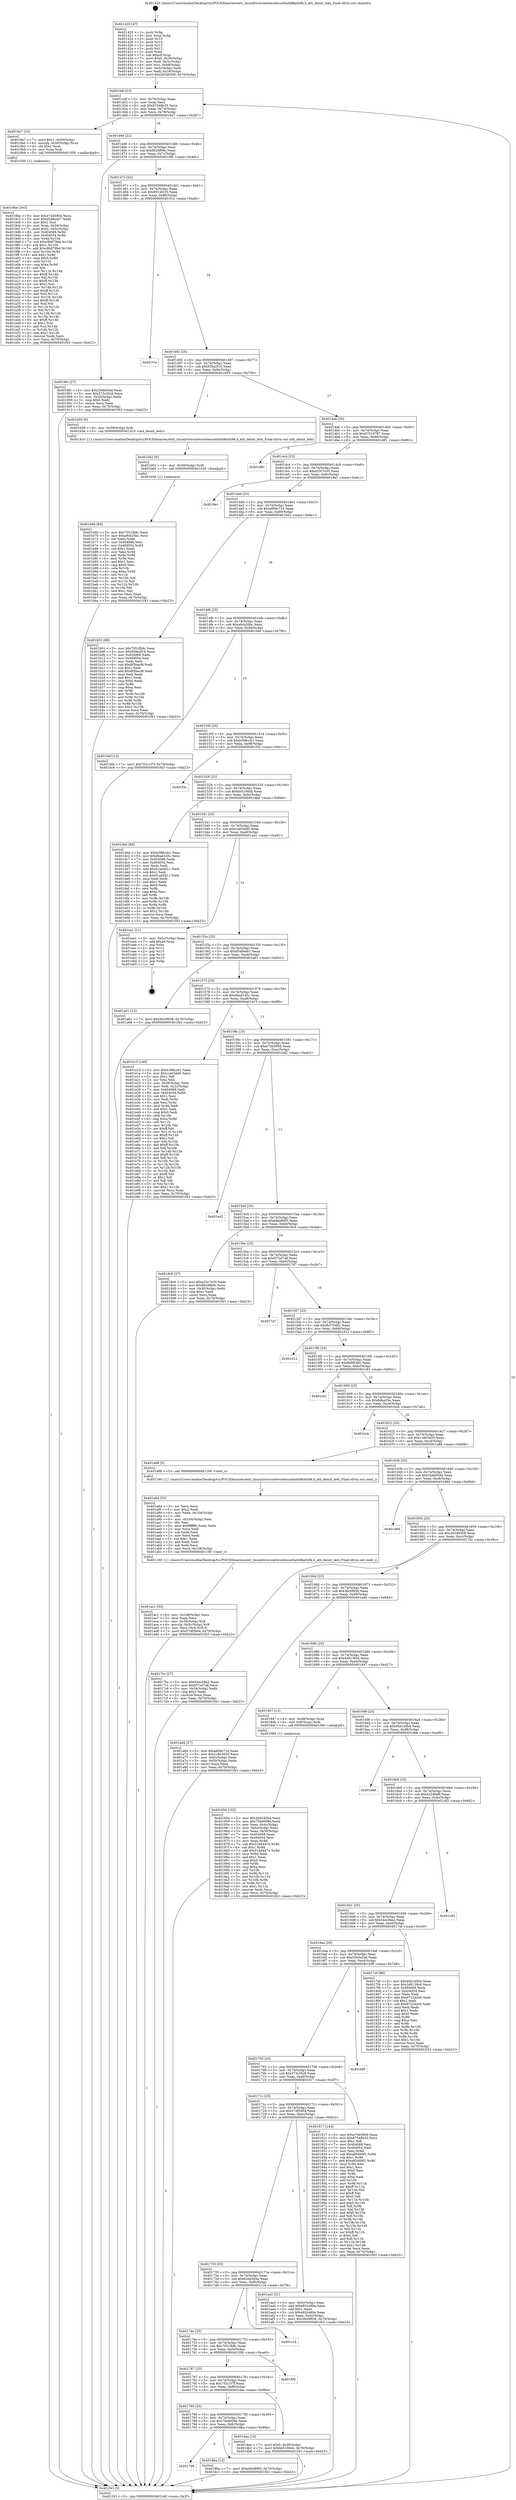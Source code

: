 digraph "0x401420" {
  label = "0x401420 (/mnt/c/Users/mathe/Desktop/tcc/POCII/binaries/extr_linuxdriversnetwirelessathath9kath9k.h_ath_deinit_leds_Final-ollvm.out::main(0))"
  labelloc = "t"
  node[shape=record]

  Entry [label="",width=0.3,height=0.3,shape=circle,fillcolor=black,style=filled]
  "0x40144f" [label="{
     0x40144f [23]\l
     | [instrs]\l
     &nbsp;&nbsp;0x40144f \<+3\>: mov -0x70(%rbp),%eax\l
     &nbsp;&nbsp;0x401452 \<+2\>: mov %eax,%ecx\l
     &nbsp;&nbsp;0x401454 \<+6\>: sub $0x87548b35,%ecx\l
     &nbsp;&nbsp;0x40145a \<+3\>: mov %eax,-0x74(%rbp)\l
     &nbsp;&nbsp;0x40145d \<+3\>: mov %ecx,-0x78(%rbp)\l
     &nbsp;&nbsp;0x401460 \<+6\>: je 00000000004019a7 \<main+0x587\>\l
  }"]
  "0x4019a7" [label="{
     0x4019a7 [23]\l
     | [instrs]\l
     &nbsp;&nbsp;0x4019a7 \<+7\>: movl $0x1,-0x50(%rbp)\l
     &nbsp;&nbsp;0x4019ae \<+4\>: movslq -0x50(%rbp),%rax\l
     &nbsp;&nbsp;0x4019b2 \<+4\>: shl $0x2,%rax\l
     &nbsp;&nbsp;0x4019b6 \<+3\>: mov %rax,%rdi\l
     &nbsp;&nbsp;0x4019b9 \<+5\>: call 0000000000401050 \<malloc@plt\>\l
     | [calls]\l
     &nbsp;&nbsp;0x401050 \{1\} (unknown)\l
  }"]
  "0x401466" [label="{
     0x401466 [22]\l
     | [instrs]\l
     &nbsp;&nbsp;0x401466 \<+5\>: jmp 000000000040146b \<main+0x4b\>\l
     &nbsp;&nbsp;0x40146b \<+3\>: mov -0x74(%rbp),%eax\l
     &nbsp;&nbsp;0x40146e \<+5\>: sub $0x8b26f69c,%eax\l
     &nbsp;&nbsp;0x401473 \<+3\>: mov %eax,-0x7c(%rbp)\l
     &nbsp;&nbsp;0x401476 \<+6\>: je 00000000004018fc \<main+0x4dc\>\l
  }"]
  Exit [label="",width=0.3,height=0.3,shape=circle,fillcolor=black,style=filled,peripheries=2]
  "0x4018fc" [label="{
     0x4018fc [27]\l
     | [instrs]\l
     &nbsp;&nbsp;0x4018fc \<+5\>: mov $0x25eb65dd,%eax\l
     &nbsp;&nbsp;0x401901 \<+5\>: mov $0x573c35c6,%ecx\l
     &nbsp;&nbsp;0x401906 \<+3\>: mov -0x30(%rbp),%edx\l
     &nbsp;&nbsp;0x401909 \<+3\>: cmp $0x0,%edx\l
     &nbsp;&nbsp;0x40190c \<+3\>: cmove %ecx,%eax\l
     &nbsp;&nbsp;0x40190f \<+3\>: mov %eax,-0x70(%rbp)\l
     &nbsp;&nbsp;0x401912 \<+5\>: jmp 0000000000401f43 \<main+0xb23\>\l
  }"]
  "0x40147c" [label="{
     0x40147c [22]\l
     | [instrs]\l
     &nbsp;&nbsp;0x40147c \<+5\>: jmp 0000000000401481 \<main+0x61\>\l
     &nbsp;&nbsp;0x401481 \<+3\>: mov -0x74(%rbp),%eax\l
     &nbsp;&nbsp;0x401484 \<+5\>: sub $0x9014f235,%eax\l
     &nbsp;&nbsp;0x401489 \<+3\>: mov %eax,-0x80(%rbp)\l
     &nbsp;&nbsp;0x40148c \<+6\>: je 0000000000401f1e \<main+0xafe\>\l
  }"]
  "0x401b6b" [label="{
     0x401b6b [84]\l
     | [instrs]\l
     &nbsp;&nbsp;0x401b6b \<+5\>: mov $0x7051fb9c,%eax\l
     &nbsp;&nbsp;0x401b70 \<+5\>: mov $0xa9cb20bc,%ecx\l
     &nbsp;&nbsp;0x401b75 \<+2\>: xor %edx,%edx\l
     &nbsp;&nbsp;0x401b77 \<+7\>: mov 0x404068,%esi\l
     &nbsp;&nbsp;0x401b7e \<+8\>: mov 0x404054,%r8d\l
     &nbsp;&nbsp;0x401b86 \<+3\>: sub $0x1,%edx\l
     &nbsp;&nbsp;0x401b89 \<+3\>: mov %esi,%r9d\l
     &nbsp;&nbsp;0x401b8c \<+3\>: add %edx,%r9d\l
     &nbsp;&nbsp;0x401b8f \<+4\>: imul %r9d,%esi\l
     &nbsp;&nbsp;0x401b93 \<+3\>: and $0x1,%esi\l
     &nbsp;&nbsp;0x401b96 \<+3\>: cmp $0x0,%esi\l
     &nbsp;&nbsp;0x401b99 \<+4\>: sete %r10b\l
     &nbsp;&nbsp;0x401b9d \<+4\>: cmp $0xa,%r8d\l
     &nbsp;&nbsp;0x401ba1 \<+4\>: setl %r11b\l
     &nbsp;&nbsp;0x401ba5 \<+3\>: mov %r10b,%bl\l
     &nbsp;&nbsp;0x401ba8 \<+3\>: and %r11b,%bl\l
     &nbsp;&nbsp;0x401bab \<+3\>: xor %r11b,%r10b\l
     &nbsp;&nbsp;0x401bae \<+3\>: or %r10b,%bl\l
     &nbsp;&nbsp;0x401bb1 \<+3\>: test $0x1,%bl\l
     &nbsp;&nbsp;0x401bb4 \<+3\>: cmovne %ecx,%eax\l
     &nbsp;&nbsp;0x401bb7 \<+3\>: mov %eax,-0x70(%rbp)\l
     &nbsp;&nbsp;0x401bba \<+5\>: jmp 0000000000401f43 \<main+0xb23\>\l
  }"]
  "0x401f1e" [label="{
     0x401f1e\l
  }", style=dashed]
  "0x401492" [label="{
     0x401492 [25]\l
     | [instrs]\l
     &nbsp;&nbsp;0x401492 \<+5\>: jmp 0000000000401497 \<main+0x77\>\l
     &nbsp;&nbsp;0x401497 \<+3\>: mov -0x74(%rbp),%eax\l
     &nbsp;&nbsp;0x40149a \<+5\>: sub $0x939a2f16,%eax\l
     &nbsp;&nbsp;0x40149f \<+6\>: mov %eax,-0x84(%rbp)\l
     &nbsp;&nbsp;0x4014a5 \<+6\>: je 0000000000401b59 \<main+0x739\>\l
  }"]
  "0x401b62" [label="{
     0x401b62 [9]\l
     | [instrs]\l
     &nbsp;&nbsp;0x401b62 \<+4\>: mov -0x58(%rbp),%rdi\l
     &nbsp;&nbsp;0x401b66 \<+5\>: call 0000000000401030 \<free@plt\>\l
     | [calls]\l
     &nbsp;&nbsp;0x401030 \{1\} (unknown)\l
  }"]
  "0x401b59" [label="{
     0x401b59 [9]\l
     | [instrs]\l
     &nbsp;&nbsp;0x401b59 \<+4\>: mov -0x58(%rbp),%rdi\l
     &nbsp;&nbsp;0x401b5d \<+5\>: call 0000000000401410 \<ath_deinit_leds\>\l
     | [calls]\l
     &nbsp;&nbsp;0x401410 \{1\} (/mnt/c/Users/mathe/Desktop/tcc/POCII/binaries/extr_linuxdriversnetwirelessathath9kath9k.h_ath_deinit_leds_Final-ollvm.out::ath_deinit_leds)\l
  }"]
  "0x4014ab" [label="{
     0x4014ab [25]\l
     | [instrs]\l
     &nbsp;&nbsp;0x4014ab \<+5\>: jmp 00000000004014b0 \<main+0x90\>\l
     &nbsp;&nbsp;0x4014b0 \<+3\>: mov -0x74(%rbp),%eax\l
     &nbsp;&nbsp;0x4014b3 \<+5\>: sub $0x97018787,%eax\l
     &nbsp;&nbsp;0x4014b8 \<+6\>: mov %eax,-0x88(%rbp)\l
     &nbsp;&nbsp;0x4014be \<+6\>: je 0000000000401d81 \<main+0x961\>\l
  }"]
  "0x401ac1" [label="{
     0x401ac1 [33]\l
     | [instrs]\l
     &nbsp;&nbsp;0x401ac1 \<+6\>: mov -0x108(%rbp),%ecx\l
     &nbsp;&nbsp;0x401ac7 \<+3\>: imul %eax,%ecx\l
     &nbsp;&nbsp;0x401aca \<+4\>: mov -0x58(%rbp),%r8\l
     &nbsp;&nbsp;0x401ace \<+4\>: movslq -0x5c(%rbp),%r9\l
     &nbsp;&nbsp;0x401ad2 \<+4\>: mov %ecx,(%r8,%r9,4)\l
     &nbsp;&nbsp;0x401ad6 \<+7\>: movl $0x57df5904,-0x70(%rbp)\l
     &nbsp;&nbsp;0x401add \<+5\>: jmp 0000000000401f43 \<main+0xb23\>\l
  }"]
  "0x401d81" [label="{
     0x401d81\l
  }", style=dashed]
  "0x4014c4" [label="{
     0x4014c4 [25]\l
     | [instrs]\l
     &nbsp;&nbsp;0x4014c4 \<+5\>: jmp 00000000004014c9 \<main+0xa9\>\l
     &nbsp;&nbsp;0x4014c9 \<+3\>: mov -0x74(%rbp),%eax\l
     &nbsp;&nbsp;0x4014cc \<+5\>: sub $0xa33c7e35,%eax\l
     &nbsp;&nbsp;0x4014d1 \<+6\>: mov %eax,-0x8c(%rbp)\l
     &nbsp;&nbsp;0x4014d7 \<+6\>: je 00000000004018e1 \<main+0x4c1\>\l
  }"]
  "0x401a8d" [label="{
     0x401a8d [52]\l
     | [instrs]\l
     &nbsp;&nbsp;0x401a8d \<+2\>: xor %ecx,%ecx\l
     &nbsp;&nbsp;0x401a8f \<+5\>: mov $0x2,%edx\l
     &nbsp;&nbsp;0x401a94 \<+6\>: mov %edx,-0x104(%rbp)\l
     &nbsp;&nbsp;0x401a9a \<+1\>: cltd\l
     &nbsp;&nbsp;0x401a9b \<+6\>: mov -0x104(%rbp),%esi\l
     &nbsp;&nbsp;0x401aa1 \<+2\>: idiv %esi\l
     &nbsp;&nbsp;0x401aa3 \<+6\>: imul $0xfffffffe,%edx,%edx\l
     &nbsp;&nbsp;0x401aa9 \<+2\>: mov %ecx,%edi\l
     &nbsp;&nbsp;0x401aab \<+2\>: sub %edx,%edi\l
     &nbsp;&nbsp;0x401aad \<+2\>: mov %ecx,%edx\l
     &nbsp;&nbsp;0x401aaf \<+3\>: sub $0x1,%edx\l
     &nbsp;&nbsp;0x401ab2 \<+2\>: add %edx,%edi\l
     &nbsp;&nbsp;0x401ab4 \<+2\>: sub %edi,%ecx\l
     &nbsp;&nbsp;0x401ab6 \<+6\>: mov %ecx,-0x108(%rbp)\l
     &nbsp;&nbsp;0x401abc \<+5\>: call 0000000000401160 \<next_i\>\l
     | [calls]\l
     &nbsp;&nbsp;0x401160 \{1\} (/mnt/c/Users/mathe/Desktop/tcc/POCII/binaries/extr_linuxdriversnetwirelessathath9kath9k.h_ath_deinit_leds_Final-ollvm.out::next_i)\l
  }"]
  "0x4018e1" [label="{
     0x4018e1\l
  }", style=dashed]
  "0x4014dd" [label="{
     0x4014dd [25]\l
     | [instrs]\l
     &nbsp;&nbsp;0x4014dd \<+5\>: jmp 00000000004014e2 \<main+0xc2\>\l
     &nbsp;&nbsp;0x4014e2 \<+3\>: mov -0x74(%rbp),%eax\l
     &nbsp;&nbsp;0x4014e5 \<+5\>: sub $0xa809c724,%eax\l
     &nbsp;&nbsp;0x4014ea \<+6\>: mov %eax,-0x90(%rbp)\l
     &nbsp;&nbsp;0x4014f0 \<+6\>: je 0000000000401b01 \<main+0x6e1\>\l
  }"]
  "0x4019be" [label="{
     0x4019be [163]\l
     | [instrs]\l
     &nbsp;&nbsp;0x4019be \<+5\>: mov $0xe7d4590d,%ecx\l
     &nbsp;&nbsp;0x4019c3 \<+5\>: mov $0xd548eeb7,%edx\l
     &nbsp;&nbsp;0x4019c8 \<+3\>: mov $0x1,%sil\l
     &nbsp;&nbsp;0x4019cb \<+4\>: mov %rax,-0x58(%rbp)\l
     &nbsp;&nbsp;0x4019cf \<+7\>: movl $0x0,-0x5c(%rbp)\l
     &nbsp;&nbsp;0x4019d6 \<+8\>: mov 0x404068,%r8d\l
     &nbsp;&nbsp;0x4019de \<+8\>: mov 0x404054,%r9d\l
     &nbsp;&nbsp;0x4019e6 \<+3\>: mov %r8d,%r10d\l
     &nbsp;&nbsp;0x4019e9 \<+7\>: sub $0xc9b879bd,%r10d\l
     &nbsp;&nbsp;0x4019f0 \<+4\>: sub $0x1,%r10d\l
     &nbsp;&nbsp;0x4019f4 \<+7\>: add $0xc9b879bd,%r10d\l
     &nbsp;&nbsp;0x4019fb \<+4\>: imul %r10d,%r8d\l
     &nbsp;&nbsp;0x4019ff \<+4\>: and $0x1,%r8d\l
     &nbsp;&nbsp;0x401a03 \<+4\>: cmp $0x0,%r8d\l
     &nbsp;&nbsp;0x401a07 \<+4\>: sete %r11b\l
     &nbsp;&nbsp;0x401a0b \<+4\>: cmp $0xa,%r9d\l
     &nbsp;&nbsp;0x401a0f \<+3\>: setl %bl\l
     &nbsp;&nbsp;0x401a12 \<+3\>: mov %r11b,%r14b\l
     &nbsp;&nbsp;0x401a15 \<+4\>: xor $0xff,%r14b\l
     &nbsp;&nbsp;0x401a19 \<+3\>: mov %bl,%r15b\l
     &nbsp;&nbsp;0x401a1c \<+4\>: xor $0xff,%r15b\l
     &nbsp;&nbsp;0x401a20 \<+4\>: xor $0x1,%sil\l
     &nbsp;&nbsp;0x401a24 \<+3\>: mov %r14b,%r12b\l
     &nbsp;&nbsp;0x401a27 \<+4\>: and $0xff,%r12b\l
     &nbsp;&nbsp;0x401a2b \<+3\>: and %sil,%r11b\l
     &nbsp;&nbsp;0x401a2e \<+3\>: mov %r15b,%r13b\l
     &nbsp;&nbsp;0x401a31 \<+4\>: and $0xff,%r13b\l
     &nbsp;&nbsp;0x401a35 \<+3\>: and %sil,%bl\l
     &nbsp;&nbsp;0x401a38 \<+3\>: or %r11b,%r12b\l
     &nbsp;&nbsp;0x401a3b \<+3\>: or %bl,%r13b\l
     &nbsp;&nbsp;0x401a3e \<+3\>: xor %r13b,%r12b\l
     &nbsp;&nbsp;0x401a41 \<+3\>: or %r15b,%r14b\l
     &nbsp;&nbsp;0x401a44 \<+4\>: xor $0xff,%r14b\l
     &nbsp;&nbsp;0x401a48 \<+4\>: or $0x1,%sil\l
     &nbsp;&nbsp;0x401a4c \<+3\>: and %sil,%r14b\l
     &nbsp;&nbsp;0x401a4f \<+3\>: or %r14b,%r12b\l
     &nbsp;&nbsp;0x401a52 \<+4\>: test $0x1,%r12b\l
     &nbsp;&nbsp;0x401a56 \<+3\>: cmovne %edx,%ecx\l
     &nbsp;&nbsp;0x401a59 \<+3\>: mov %ecx,-0x70(%rbp)\l
     &nbsp;&nbsp;0x401a5c \<+5\>: jmp 0000000000401f43 \<main+0xb23\>\l
  }"]
  "0x401b01" [label="{
     0x401b01 [88]\l
     | [instrs]\l
     &nbsp;&nbsp;0x401b01 \<+5\>: mov $0x7051fb9c,%eax\l
     &nbsp;&nbsp;0x401b06 \<+5\>: mov $0x939a2f16,%ecx\l
     &nbsp;&nbsp;0x401b0b \<+7\>: mov 0x404068,%edx\l
     &nbsp;&nbsp;0x401b12 \<+7\>: mov 0x404054,%esi\l
     &nbsp;&nbsp;0x401b19 \<+2\>: mov %edx,%edi\l
     &nbsp;&nbsp;0x401b1b \<+6\>: sub $0x8f3bacf6,%edi\l
     &nbsp;&nbsp;0x401b21 \<+3\>: sub $0x1,%edi\l
     &nbsp;&nbsp;0x401b24 \<+6\>: add $0x8f3bacf6,%edi\l
     &nbsp;&nbsp;0x401b2a \<+3\>: imul %edi,%edx\l
     &nbsp;&nbsp;0x401b2d \<+3\>: and $0x1,%edx\l
     &nbsp;&nbsp;0x401b30 \<+3\>: cmp $0x0,%edx\l
     &nbsp;&nbsp;0x401b33 \<+4\>: sete %r8b\l
     &nbsp;&nbsp;0x401b37 \<+3\>: cmp $0xa,%esi\l
     &nbsp;&nbsp;0x401b3a \<+4\>: setl %r9b\l
     &nbsp;&nbsp;0x401b3e \<+3\>: mov %r8b,%r10b\l
     &nbsp;&nbsp;0x401b41 \<+3\>: and %r9b,%r10b\l
     &nbsp;&nbsp;0x401b44 \<+3\>: xor %r9b,%r8b\l
     &nbsp;&nbsp;0x401b47 \<+3\>: or %r8b,%r10b\l
     &nbsp;&nbsp;0x401b4a \<+4\>: test $0x1,%r10b\l
     &nbsp;&nbsp;0x401b4e \<+3\>: cmovne %ecx,%eax\l
     &nbsp;&nbsp;0x401b51 \<+3\>: mov %eax,-0x70(%rbp)\l
     &nbsp;&nbsp;0x401b54 \<+5\>: jmp 0000000000401f43 \<main+0xb23\>\l
  }"]
  "0x4014f6" [label="{
     0x4014f6 [25]\l
     | [instrs]\l
     &nbsp;&nbsp;0x4014f6 \<+5\>: jmp 00000000004014fb \<main+0xdb\>\l
     &nbsp;&nbsp;0x4014fb \<+3\>: mov -0x74(%rbp),%eax\l
     &nbsp;&nbsp;0x4014fe \<+5\>: sub $0xa9cb20bc,%eax\l
     &nbsp;&nbsp;0x401503 \<+6\>: mov %eax,-0x94(%rbp)\l
     &nbsp;&nbsp;0x401509 \<+6\>: je 0000000000401bbf \<main+0x79f\>\l
  }"]
  "0x401799" [label="{
     0x401799\l
  }", style=dashed]
  "0x401bbf" [label="{
     0x401bbf [12]\l
     | [instrs]\l
     &nbsp;&nbsp;0x401bbf \<+7\>: movl $0x752c1f7f,-0x70(%rbp)\l
     &nbsp;&nbsp;0x401bc6 \<+5\>: jmp 0000000000401f43 \<main+0xb23\>\l
  }"]
  "0x40150f" [label="{
     0x40150f [25]\l
     | [instrs]\l
     &nbsp;&nbsp;0x40150f \<+5\>: jmp 0000000000401514 \<main+0xf4\>\l
     &nbsp;&nbsp;0x401514 \<+3\>: mov -0x74(%rbp),%eax\l
     &nbsp;&nbsp;0x401517 \<+5\>: sub $0xb398ccb1,%eax\l
     &nbsp;&nbsp;0x40151c \<+6\>: mov %eax,-0x98(%rbp)\l
     &nbsp;&nbsp;0x401522 \<+6\>: je 0000000000401f3c \<main+0xb1c\>\l
  }"]
  "0x4018ba" [label="{
     0x4018ba [12]\l
     | [instrs]\l
     &nbsp;&nbsp;0x4018ba \<+7\>: movl $0xe9dd89f3,-0x70(%rbp)\l
     &nbsp;&nbsp;0x4018c1 \<+5\>: jmp 0000000000401f43 \<main+0xb23\>\l
  }"]
  "0x401f3c" [label="{
     0x401f3c\l
  }", style=dashed]
  "0x401528" [label="{
     0x401528 [25]\l
     | [instrs]\l
     &nbsp;&nbsp;0x401528 \<+5\>: jmp 000000000040152d \<main+0x10d\>\l
     &nbsp;&nbsp;0x40152d \<+3\>: mov -0x74(%rbp),%eax\l
     &nbsp;&nbsp;0x401530 \<+5\>: sub $0xbb5190cb,%eax\l
     &nbsp;&nbsp;0x401535 \<+6\>: mov %eax,-0x9c(%rbp)\l
     &nbsp;&nbsp;0x40153b \<+6\>: je 0000000000401dbd \<main+0x99d\>\l
  }"]
  "0x401780" [label="{
     0x401780 [25]\l
     | [instrs]\l
     &nbsp;&nbsp;0x401780 \<+5\>: jmp 0000000000401785 \<main+0x365\>\l
     &nbsp;&nbsp;0x401785 \<+3\>: mov -0x74(%rbp),%eax\l
     &nbsp;&nbsp;0x401788 \<+5\>: sub $0x75b6008e,%eax\l
     &nbsp;&nbsp;0x40178d \<+6\>: mov %eax,-0xfc(%rbp)\l
     &nbsp;&nbsp;0x401793 \<+6\>: je 00000000004018ba \<main+0x49a\>\l
  }"]
  "0x401dbd" [label="{
     0x401dbd [88]\l
     | [instrs]\l
     &nbsp;&nbsp;0x401dbd \<+5\>: mov $0xb398ccb1,%eax\l
     &nbsp;&nbsp;0x401dc2 \<+5\>: mov $0xdbad145c,%ecx\l
     &nbsp;&nbsp;0x401dc7 \<+7\>: mov 0x404068,%edx\l
     &nbsp;&nbsp;0x401dce \<+7\>: mov 0x404054,%esi\l
     &nbsp;&nbsp;0x401dd5 \<+2\>: mov %edx,%edi\l
     &nbsp;&nbsp;0x401dd7 \<+6\>: add $0x91a45d11,%edi\l
     &nbsp;&nbsp;0x401ddd \<+3\>: sub $0x1,%edi\l
     &nbsp;&nbsp;0x401de0 \<+6\>: sub $0x91a45d11,%edi\l
     &nbsp;&nbsp;0x401de6 \<+3\>: imul %edi,%edx\l
     &nbsp;&nbsp;0x401de9 \<+3\>: and $0x1,%edx\l
     &nbsp;&nbsp;0x401dec \<+3\>: cmp $0x0,%edx\l
     &nbsp;&nbsp;0x401def \<+4\>: sete %r8b\l
     &nbsp;&nbsp;0x401df3 \<+3\>: cmp $0xa,%esi\l
     &nbsp;&nbsp;0x401df6 \<+4\>: setl %r9b\l
     &nbsp;&nbsp;0x401dfa \<+3\>: mov %r8b,%r10b\l
     &nbsp;&nbsp;0x401dfd \<+3\>: and %r9b,%r10b\l
     &nbsp;&nbsp;0x401e00 \<+3\>: xor %r9b,%r8b\l
     &nbsp;&nbsp;0x401e03 \<+3\>: or %r8b,%r10b\l
     &nbsp;&nbsp;0x401e06 \<+4\>: test $0x1,%r10b\l
     &nbsp;&nbsp;0x401e0a \<+3\>: cmovne %ecx,%eax\l
     &nbsp;&nbsp;0x401e0d \<+3\>: mov %eax,-0x70(%rbp)\l
     &nbsp;&nbsp;0x401e10 \<+5\>: jmp 0000000000401f43 \<main+0xb23\>\l
  }"]
  "0x401541" [label="{
     0x401541 [25]\l
     | [instrs]\l
     &nbsp;&nbsp;0x401541 \<+5\>: jmp 0000000000401546 \<main+0x126\>\l
     &nbsp;&nbsp;0x401546 \<+3\>: mov -0x74(%rbp),%eax\l
     &nbsp;&nbsp;0x401549 \<+5\>: sub $0xcca03dd0,%eax\l
     &nbsp;&nbsp;0x40154e \<+6\>: mov %eax,-0xa0(%rbp)\l
     &nbsp;&nbsp;0x401554 \<+6\>: je 0000000000401ea1 \<main+0xa81\>\l
  }"]
  "0x401daa" [label="{
     0x401daa [19]\l
     | [instrs]\l
     &nbsp;&nbsp;0x401daa \<+7\>: movl $0x0,-0x38(%rbp)\l
     &nbsp;&nbsp;0x401db1 \<+7\>: movl $0xbb5190cb,-0x70(%rbp)\l
     &nbsp;&nbsp;0x401db8 \<+5\>: jmp 0000000000401f43 \<main+0xb23\>\l
  }"]
  "0x401ea1" [label="{
     0x401ea1 [21]\l
     | [instrs]\l
     &nbsp;&nbsp;0x401ea1 \<+3\>: mov -0x2c(%rbp),%eax\l
     &nbsp;&nbsp;0x401ea4 \<+7\>: add $0xe8,%rsp\l
     &nbsp;&nbsp;0x401eab \<+1\>: pop %rbx\l
     &nbsp;&nbsp;0x401eac \<+2\>: pop %r12\l
     &nbsp;&nbsp;0x401eae \<+2\>: pop %r13\l
     &nbsp;&nbsp;0x401eb0 \<+2\>: pop %r14\l
     &nbsp;&nbsp;0x401eb2 \<+2\>: pop %r15\l
     &nbsp;&nbsp;0x401eb4 \<+1\>: pop %rbp\l
     &nbsp;&nbsp;0x401eb5 \<+1\>: ret\l
  }"]
  "0x40155a" [label="{
     0x40155a [25]\l
     | [instrs]\l
     &nbsp;&nbsp;0x40155a \<+5\>: jmp 000000000040155f \<main+0x13f\>\l
     &nbsp;&nbsp;0x40155f \<+3\>: mov -0x74(%rbp),%eax\l
     &nbsp;&nbsp;0x401562 \<+5\>: sub $0xd548eeb7,%eax\l
     &nbsp;&nbsp;0x401567 \<+6\>: mov %eax,-0xa4(%rbp)\l
     &nbsp;&nbsp;0x40156d \<+6\>: je 0000000000401a61 \<main+0x641\>\l
  }"]
  "0x401767" [label="{
     0x401767 [25]\l
     | [instrs]\l
     &nbsp;&nbsp;0x401767 \<+5\>: jmp 000000000040176c \<main+0x34c\>\l
     &nbsp;&nbsp;0x40176c \<+3\>: mov -0x74(%rbp),%eax\l
     &nbsp;&nbsp;0x40176f \<+5\>: sub $0x752c1f7f,%eax\l
     &nbsp;&nbsp;0x401774 \<+6\>: mov %eax,-0xf8(%rbp)\l
     &nbsp;&nbsp;0x40177a \<+6\>: je 0000000000401daa \<main+0x98a\>\l
  }"]
  "0x401a61" [label="{
     0x401a61 [12]\l
     | [instrs]\l
     &nbsp;&nbsp;0x401a61 \<+7\>: movl $0x36c0f938,-0x70(%rbp)\l
     &nbsp;&nbsp;0x401a68 \<+5\>: jmp 0000000000401f43 \<main+0xb23\>\l
  }"]
  "0x401573" [label="{
     0x401573 [25]\l
     | [instrs]\l
     &nbsp;&nbsp;0x401573 \<+5\>: jmp 0000000000401578 \<main+0x158\>\l
     &nbsp;&nbsp;0x401578 \<+3\>: mov -0x74(%rbp),%eax\l
     &nbsp;&nbsp;0x40157b \<+5\>: sub $0xdbad145c,%eax\l
     &nbsp;&nbsp;0x401580 \<+6\>: mov %eax,-0xa8(%rbp)\l
     &nbsp;&nbsp;0x401586 \<+6\>: je 0000000000401e15 \<main+0x9f5\>\l
  }"]
  "0x401f00" [label="{
     0x401f00\l
  }", style=dashed]
  "0x401e15" [label="{
     0x401e15 [140]\l
     | [instrs]\l
     &nbsp;&nbsp;0x401e15 \<+5\>: mov $0xb398ccb1,%eax\l
     &nbsp;&nbsp;0x401e1a \<+5\>: mov $0xcca03dd0,%ecx\l
     &nbsp;&nbsp;0x401e1f \<+2\>: mov $0x1,%dl\l
     &nbsp;&nbsp;0x401e21 \<+2\>: xor %esi,%esi\l
     &nbsp;&nbsp;0x401e23 \<+3\>: mov -0x38(%rbp),%edi\l
     &nbsp;&nbsp;0x401e26 \<+3\>: mov %edi,-0x2c(%rbp)\l
     &nbsp;&nbsp;0x401e29 \<+7\>: mov 0x404068,%edi\l
     &nbsp;&nbsp;0x401e30 \<+8\>: mov 0x404054,%r8d\l
     &nbsp;&nbsp;0x401e38 \<+3\>: sub $0x1,%esi\l
     &nbsp;&nbsp;0x401e3b \<+3\>: mov %edi,%r9d\l
     &nbsp;&nbsp;0x401e3e \<+3\>: add %esi,%r9d\l
     &nbsp;&nbsp;0x401e41 \<+4\>: imul %r9d,%edi\l
     &nbsp;&nbsp;0x401e45 \<+3\>: and $0x1,%edi\l
     &nbsp;&nbsp;0x401e48 \<+3\>: cmp $0x0,%edi\l
     &nbsp;&nbsp;0x401e4b \<+4\>: sete %r10b\l
     &nbsp;&nbsp;0x401e4f \<+4\>: cmp $0xa,%r8d\l
     &nbsp;&nbsp;0x401e53 \<+4\>: setl %r11b\l
     &nbsp;&nbsp;0x401e57 \<+3\>: mov %r10b,%bl\l
     &nbsp;&nbsp;0x401e5a \<+3\>: xor $0xff,%bl\l
     &nbsp;&nbsp;0x401e5d \<+3\>: mov %r11b,%r14b\l
     &nbsp;&nbsp;0x401e60 \<+4\>: xor $0xff,%r14b\l
     &nbsp;&nbsp;0x401e64 \<+3\>: xor $0x1,%dl\l
     &nbsp;&nbsp;0x401e67 \<+3\>: mov %bl,%r15b\l
     &nbsp;&nbsp;0x401e6a \<+4\>: and $0xff,%r15b\l
     &nbsp;&nbsp;0x401e6e \<+3\>: and %dl,%r10b\l
     &nbsp;&nbsp;0x401e71 \<+3\>: mov %r14b,%r12b\l
     &nbsp;&nbsp;0x401e74 \<+4\>: and $0xff,%r12b\l
     &nbsp;&nbsp;0x401e78 \<+3\>: and %dl,%r11b\l
     &nbsp;&nbsp;0x401e7b \<+3\>: or %r10b,%r15b\l
     &nbsp;&nbsp;0x401e7e \<+3\>: or %r11b,%r12b\l
     &nbsp;&nbsp;0x401e81 \<+3\>: xor %r12b,%r15b\l
     &nbsp;&nbsp;0x401e84 \<+3\>: or %r14b,%bl\l
     &nbsp;&nbsp;0x401e87 \<+3\>: xor $0xff,%bl\l
     &nbsp;&nbsp;0x401e8a \<+3\>: or $0x1,%dl\l
     &nbsp;&nbsp;0x401e8d \<+2\>: and %dl,%bl\l
     &nbsp;&nbsp;0x401e8f \<+3\>: or %bl,%r15b\l
     &nbsp;&nbsp;0x401e92 \<+4\>: test $0x1,%r15b\l
     &nbsp;&nbsp;0x401e96 \<+3\>: cmovne %ecx,%eax\l
     &nbsp;&nbsp;0x401e99 \<+3\>: mov %eax,-0x70(%rbp)\l
     &nbsp;&nbsp;0x401e9c \<+5\>: jmp 0000000000401f43 \<main+0xb23\>\l
  }"]
  "0x40158c" [label="{
     0x40158c [25]\l
     | [instrs]\l
     &nbsp;&nbsp;0x40158c \<+5\>: jmp 0000000000401591 \<main+0x171\>\l
     &nbsp;&nbsp;0x401591 \<+3\>: mov -0x74(%rbp),%eax\l
     &nbsp;&nbsp;0x401594 \<+5\>: sub $0xe7d4590d,%eax\l
     &nbsp;&nbsp;0x401599 \<+6\>: mov %eax,-0xac(%rbp)\l
     &nbsp;&nbsp;0x40159f \<+6\>: je 0000000000401ed2 \<main+0xab2\>\l
  }"]
  "0x40174e" [label="{
     0x40174e [25]\l
     | [instrs]\l
     &nbsp;&nbsp;0x40174e \<+5\>: jmp 0000000000401753 \<main+0x333\>\l
     &nbsp;&nbsp;0x401753 \<+3\>: mov -0x74(%rbp),%eax\l
     &nbsp;&nbsp;0x401756 \<+5\>: sub $0x7051fb9c,%eax\l
     &nbsp;&nbsp;0x40175b \<+6\>: mov %eax,-0xf4(%rbp)\l
     &nbsp;&nbsp;0x401761 \<+6\>: je 0000000000401f00 \<main+0xae0\>\l
  }"]
  "0x401ed2" [label="{
     0x401ed2\l
  }", style=dashed]
  "0x4015a5" [label="{
     0x4015a5 [25]\l
     | [instrs]\l
     &nbsp;&nbsp;0x4015a5 \<+5\>: jmp 00000000004015aa \<main+0x18a\>\l
     &nbsp;&nbsp;0x4015aa \<+3\>: mov -0x74(%rbp),%eax\l
     &nbsp;&nbsp;0x4015ad \<+5\>: sub $0xe9dd89f3,%eax\l
     &nbsp;&nbsp;0x4015b2 \<+6\>: mov %eax,-0xb0(%rbp)\l
     &nbsp;&nbsp;0x4015b8 \<+6\>: je 00000000004018c6 \<main+0x4a6\>\l
  }"]
  "0x401c14" [label="{
     0x401c14\l
  }", style=dashed]
  "0x4018c6" [label="{
     0x4018c6 [27]\l
     | [instrs]\l
     &nbsp;&nbsp;0x4018c6 \<+5\>: mov $0xa33c7e35,%eax\l
     &nbsp;&nbsp;0x4018cb \<+5\>: mov $0x8b26f69c,%ecx\l
     &nbsp;&nbsp;0x4018d0 \<+3\>: mov -0x30(%rbp),%edx\l
     &nbsp;&nbsp;0x4018d3 \<+3\>: cmp $0x1,%edx\l
     &nbsp;&nbsp;0x4018d6 \<+3\>: cmovl %ecx,%eax\l
     &nbsp;&nbsp;0x4018d9 \<+3\>: mov %eax,-0x70(%rbp)\l
     &nbsp;&nbsp;0x4018dc \<+5\>: jmp 0000000000401f43 \<main+0xb23\>\l
  }"]
  "0x4015be" [label="{
     0x4015be [25]\l
     | [instrs]\l
     &nbsp;&nbsp;0x4015be \<+5\>: jmp 00000000004015c3 \<main+0x1a3\>\l
     &nbsp;&nbsp;0x4015c3 \<+3\>: mov -0x74(%rbp),%eax\l
     &nbsp;&nbsp;0x4015c6 \<+5\>: sub $0xf37cd7a8,%eax\l
     &nbsp;&nbsp;0x4015cb \<+6\>: mov %eax,-0xb4(%rbp)\l
     &nbsp;&nbsp;0x4015d1 \<+6\>: je 00000000004017d7 \<main+0x3b7\>\l
  }"]
  "0x401735" [label="{
     0x401735 [25]\l
     | [instrs]\l
     &nbsp;&nbsp;0x401735 \<+5\>: jmp 000000000040173a \<main+0x31a\>\l
     &nbsp;&nbsp;0x40173a \<+3\>: mov -0x74(%rbp),%eax\l
     &nbsp;&nbsp;0x40173d \<+5\>: sub $0x62da5d4a,%eax\l
     &nbsp;&nbsp;0x401742 \<+6\>: mov %eax,-0xf0(%rbp)\l
     &nbsp;&nbsp;0x401748 \<+6\>: je 0000000000401c14 \<main+0x7f4\>\l
  }"]
  "0x4017d7" [label="{
     0x4017d7\l
  }", style=dashed]
  "0x4015d7" [label="{
     0x4015d7 [25]\l
     | [instrs]\l
     &nbsp;&nbsp;0x4015d7 \<+5\>: jmp 00000000004015dc \<main+0x1bc\>\l
     &nbsp;&nbsp;0x4015dc \<+3\>: mov -0x74(%rbp),%eax\l
     &nbsp;&nbsp;0x4015df \<+5\>: sub $0xfb370481,%eax\l
     &nbsp;&nbsp;0x4015e4 \<+6\>: mov %eax,-0xb8(%rbp)\l
     &nbsp;&nbsp;0x4015ea \<+6\>: je 0000000000401d12 \<main+0x8f2\>\l
  }"]
  "0x401ae2" [label="{
     0x401ae2 [31]\l
     | [instrs]\l
     &nbsp;&nbsp;0x401ae2 \<+3\>: mov -0x5c(%rbp),%eax\l
     &nbsp;&nbsp;0x401ae5 \<+5\>: add $0xe932e80a,%eax\l
     &nbsp;&nbsp;0x401aea \<+3\>: add $0x1,%eax\l
     &nbsp;&nbsp;0x401aed \<+5\>: sub $0xe932e80a,%eax\l
     &nbsp;&nbsp;0x401af2 \<+3\>: mov %eax,-0x5c(%rbp)\l
     &nbsp;&nbsp;0x401af5 \<+7\>: movl $0x36c0f938,-0x70(%rbp)\l
     &nbsp;&nbsp;0x401afc \<+5\>: jmp 0000000000401f43 \<main+0xb23\>\l
  }"]
  "0x401d12" [label="{
     0x401d12\l
  }", style=dashed]
  "0x4015f0" [label="{
     0x4015f0 [25]\l
     | [instrs]\l
     &nbsp;&nbsp;0x4015f0 \<+5\>: jmp 00000000004015f5 \<main+0x1d5\>\l
     &nbsp;&nbsp;0x4015f5 \<+3\>: mov -0x74(%rbp),%eax\l
     &nbsp;&nbsp;0x4015f8 \<+5\>: sub $0xfb9fb382,%eax\l
     &nbsp;&nbsp;0x4015fd \<+6\>: mov %eax,-0xbc(%rbp)\l
     &nbsp;&nbsp;0x401603 \<+6\>: je 0000000000401c61 \<main+0x841\>\l
  }"]
  "0x40171c" [label="{
     0x40171c [25]\l
     | [instrs]\l
     &nbsp;&nbsp;0x40171c \<+5\>: jmp 0000000000401721 \<main+0x301\>\l
     &nbsp;&nbsp;0x401721 \<+3\>: mov -0x74(%rbp),%eax\l
     &nbsp;&nbsp;0x401724 \<+5\>: sub $0x57df5904,%eax\l
     &nbsp;&nbsp;0x401729 \<+6\>: mov %eax,-0xec(%rbp)\l
     &nbsp;&nbsp;0x40172f \<+6\>: je 0000000000401ae2 \<main+0x6c2\>\l
  }"]
  "0x401c61" [label="{
     0x401c61\l
  }", style=dashed]
  "0x401609" [label="{
     0x401609 [25]\l
     | [instrs]\l
     &nbsp;&nbsp;0x401609 \<+5\>: jmp 000000000040160e \<main+0x1ee\>\l
     &nbsp;&nbsp;0x40160e \<+3\>: mov -0x74(%rbp),%eax\l
     &nbsp;&nbsp;0x401611 \<+5\>: sub $0x8dba55e,%eax\l
     &nbsp;&nbsp;0x401616 \<+6\>: mov %eax,-0xc0(%rbp)\l
     &nbsp;&nbsp;0x40161c \<+6\>: je 0000000000401bcb \<main+0x7ab\>\l
  }"]
  "0x401917" [label="{
     0x401917 [144]\l
     | [instrs]\l
     &nbsp;&nbsp;0x401917 \<+5\>: mov $0xe7d4590d,%eax\l
     &nbsp;&nbsp;0x40191c \<+5\>: mov $0x87548b35,%ecx\l
     &nbsp;&nbsp;0x401921 \<+2\>: mov $0x1,%dl\l
     &nbsp;&nbsp;0x401923 \<+7\>: mov 0x404068,%esi\l
     &nbsp;&nbsp;0x40192a \<+7\>: mov 0x404054,%edi\l
     &nbsp;&nbsp;0x401931 \<+3\>: mov %esi,%r8d\l
     &nbsp;&nbsp;0x401934 \<+7\>: sub $0xa85469f1,%r8d\l
     &nbsp;&nbsp;0x40193b \<+4\>: sub $0x1,%r8d\l
     &nbsp;&nbsp;0x40193f \<+7\>: add $0xa85469f1,%r8d\l
     &nbsp;&nbsp;0x401946 \<+4\>: imul %r8d,%esi\l
     &nbsp;&nbsp;0x40194a \<+3\>: and $0x1,%esi\l
     &nbsp;&nbsp;0x40194d \<+3\>: cmp $0x0,%esi\l
     &nbsp;&nbsp;0x401950 \<+4\>: sete %r9b\l
     &nbsp;&nbsp;0x401954 \<+3\>: cmp $0xa,%edi\l
     &nbsp;&nbsp;0x401957 \<+4\>: setl %r10b\l
     &nbsp;&nbsp;0x40195b \<+3\>: mov %r9b,%r11b\l
     &nbsp;&nbsp;0x40195e \<+4\>: xor $0xff,%r11b\l
     &nbsp;&nbsp;0x401962 \<+3\>: mov %r10b,%bl\l
     &nbsp;&nbsp;0x401965 \<+3\>: xor $0xff,%bl\l
     &nbsp;&nbsp;0x401968 \<+3\>: xor $0x0,%dl\l
     &nbsp;&nbsp;0x40196b \<+3\>: mov %r11b,%r14b\l
     &nbsp;&nbsp;0x40196e \<+4\>: and $0x0,%r14b\l
     &nbsp;&nbsp;0x401972 \<+3\>: and %dl,%r9b\l
     &nbsp;&nbsp;0x401975 \<+3\>: mov %bl,%r15b\l
     &nbsp;&nbsp;0x401978 \<+4\>: and $0x0,%r15b\l
     &nbsp;&nbsp;0x40197c \<+3\>: and %dl,%r10b\l
     &nbsp;&nbsp;0x40197f \<+3\>: or %r9b,%r14b\l
     &nbsp;&nbsp;0x401982 \<+3\>: or %r10b,%r15b\l
     &nbsp;&nbsp;0x401985 \<+3\>: xor %r15b,%r14b\l
     &nbsp;&nbsp;0x401988 \<+3\>: or %bl,%r11b\l
     &nbsp;&nbsp;0x40198b \<+4\>: xor $0xff,%r11b\l
     &nbsp;&nbsp;0x40198f \<+3\>: or $0x0,%dl\l
     &nbsp;&nbsp;0x401992 \<+3\>: and %dl,%r11b\l
     &nbsp;&nbsp;0x401995 \<+3\>: or %r11b,%r14b\l
     &nbsp;&nbsp;0x401998 \<+4\>: test $0x1,%r14b\l
     &nbsp;&nbsp;0x40199c \<+3\>: cmovne %ecx,%eax\l
     &nbsp;&nbsp;0x40199f \<+3\>: mov %eax,-0x70(%rbp)\l
     &nbsp;&nbsp;0x4019a2 \<+5\>: jmp 0000000000401f43 \<main+0xb23\>\l
  }"]
  "0x401bcb" [label="{
     0x401bcb\l
  }", style=dashed]
  "0x401622" [label="{
     0x401622 [25]\l
     | [instrs]\l
     &nbsp;&nbsp;0x401622 \<+5\>: jmp 0000000000401627 \<main+0x207\>\l
     &nbsp;&nbsp;0x401627 \<+3\>: mov -0x74(%rbp),%eax\l
     &nbsp;&nbsp;0x40162a \<+5\>: sub $0x1c803d20,%eax\l
     &nbsp;&nbsp;0x40162f \<+6\>: mov %eax,-0xc4(%rbp)\l
     &nbsp;&nbsp;0x401635 \<+6\>: je 0000000000401a88 \<main+0x668\>\l
  }"]
  "0x401703" [label="{
     0x401703 [25]\l
     | [instrs]\l
     &nbsp;&nbsp;0x401703 \<+5\>: jmp 0000000000401708 \<main+0x2e8\>\l
     &nbsp;&nbsp;0x401708 \<+3\>: mov -0x74(%rbp),%eax\l
     &nbsp;&nbsp;0x40170b \<+5\>: sub $0x573c35c6,%eax\l
     &nbsp;&nbsp;0x401710 \<+6\>: mov %eax,-0xe8(%rbp)\l
     &nbsp;&nbsp;0x401716 \<+6\>: je 0000000000401917 \<main+0x4f7\>\l
  }"]
  "0x401a88" [label="{
     0x401a88 [5]\l
     | [instrs]\l
     &nbsp;&nbsp;0x401a88 \<+5\>: call 0000000000401160 \<next_i\>\l
     | [calls]\l
     &nbsp;&nbsp;0x401160 \{1\} (/mnt/c/Users/mathe/Desktop/tcc/POCII/binaries/extr_linuxdriversnetwirelessathath9kath9k.h_ath_deinit_leds_Final-ollvm.out::next_i)\l
  }"]
  "0x40163b" [label="{
     0x40163b [25]\l
     | [instrs]\l
     &nbsp;&nbsp;0x40163b \<+5\>: jmp 0000000000401640 \<main+0x220\>\l
     &nbsp;&nbsp;0x401640 \<+3\>: mov -0x74(%rbp),%eax\l
     &nbsp;&nbsp;0x401643 \<+5\>: sub $0x25eb65dd,%eax\l
     &nbsp;&nbsp;0x401648 \<+6\>: mov %eax,-0xc8(%rbp)\l
     &nbsp;&nbsp;0x40164e \<+6\>: je 0000000000401d8d \<main+0x96d\>\l
  }"]
  "0x401bf9" [label="{
     0x401bf9\l
  }", style=dashed]
  "0x401d8d" [label="{
     0x401d8d\l
  }", style=dashed]
  "0x401654" [label="{
     0x401654 [25]\l
     | [instrs]\l
     &nbsp;&nbsp;0x401654 \<+5\>: jmp 0000000000401659 \<main+0x239\>\l
     &nbsp;&nbsp;0x401659 \<+3\>: mov -0x74(%rbp),%eax\l
     &nbsp;&nbsp;0x40165c \<+5\>: sub $0x26348309,%eax\l
     &nbsp;&nbsp;0x401661 \<+6\>: mov %eax,-0xcc(%rbp)\l
     &nbsp;&nbsp;0x401667 \<+6\>: je 00000000004017bc \<main+0x39c\>\l
  }"]
  "0x401854" [label="{
     0x401854 [102]\l
     | [instrs]\l
     &nbsp;&nbsp;0x401854 \<+5\>: mov $0x40d1d5b4,%ecx\l
     &nbsp;&nbsp;0x401859 \<+5\>: mov $0x75b6008e,%edx\l
     &nbsp;&nbsp;0x40185e \<+3\>: mov %eax,-0x4c(%rbp)\l
     &nbsp;&nbsp;0x401861 \<+3\>: mov -0x4c(%rbp),%eax\l
     &nbsp;&nbsp;0x401864 \<+3\>: mov %eax,-0x30(%rbp)\l
     &nbsp;&nbsp;0x401867 \<+7\>: mov 0x404068,%eax\l
     &nbsp;&nbsp;0x40186e \<+7\>: mov 0x404054,%esi\l
     &nbsp;&nbsp;0x401875 \<+3\>: mov %eax,%r8d\l
     &nbsp;&nbsp;0x401878 \<+7\>: sub $0x51b6447e,%r8d\l
     &nbsp;&nbsp;0x40187f \<+4\>: sub $0x1,%r8d\l
     &nbsp;&nbsp;0x401883 \<+7\>: add $0x51b6447e,%r8d\l
     &nbsp;&nbsp;0x40188a \<+4\>: imul %r8d,%eax\l
     &nbsp;&nbsp;0x40188e \<+3\>: and $0x1,%eax\l
     &nbsp;&nbsp;0x401891 \<+3\>: cmp $0x0,%eax\l
     &nbsp;&nbsp;0x401894 \<+4\>: sete %r9b\l
     &nbsp;&nbsp;0x401898 \<+3\>: cmp $0xa,%esi\l
     &nbsp;&nbsp;0x40189b \<+4\>: setl %r10b\l
     &nbsp;&nbsp;0x40189f \<+3\>: mov %r9b,%r11b\l
     &nbsp;&nbsp;0x4018a2 \<+3\>: and %r10b,%r11b\l
     &nbsp;&nbsp;0x4018a5 \<+3\>: xor %r10b,%r9b\l
     &nbsp;&nbsp;0x4018a8 \<+3\>: or %r9b,%r11b\l
     &nbsp;&nbsp;0x4018ab \<+4\>: test $0x1,%r11b\l
     &nbsp;&nbsp;0x4018af \<+3\>: cmovne %edx,%ecx\l
     &nbsp;&nbsp;0x4018b2 \<+3\>: mov %ecx,-0x70(%rbp)\l
     &nbsp;&nbsp;0x4018b5 \<+5\>: jmp 0000000000401f43 \<main+0xb23\>\l
  }"]
  "0x4017bc" [label="{
     0x4017bc [27]\l
     | [instrs]\l
     &nbsp;&nbsp;0x4017bc \<+5\>: mov $0x54ec04a2,%eax\l
     &nbsp;&nbsp;0x4017c1 \<+5\>: mov $0xf37cd7a8,%ecx\l
     &nbsp;&nbsp;0x4017c6 \<+3\>: mov -0x34(%rbp),%edx\l
     &nbsp;&nbsp;0x4017c9 \<+3\>: cmp $0x2,%edx\l
     &nbsp;&nbsp;0x4017cc \<+3\>: cmovne %ecx,%eax\l
     &nbsp;&nbsp;0x4017cf \<+3\>: mov %eax,-0x70(%rbp)\l
     &nbsp;&nbsp;0x4017d2 \<+5\>: jmp 0000000000401f43 \<main+0xb23\>\l
  }"]
  "0x40166d" [label="{
     0x40166d [25]\l
     | [instrs]\l
     &nbsp;&nbsp;0x40166d \<+5\>: jmp 0000000000401672 \<main+0x252\>\l
     &nbsp;&nbsp;0x401672 \<+3\>: mov -0x74(%rbp),%eax\l
     &nbsp;&nbsp;0x401675 \<+5\>: sub $0x36c0f938,%eax\l
     &nbsp;&nbsp;0x40167a \<+6\>: mov %eax,-0xd0(%rbp)\l
     &nbsp;&nbsp;0x401680 \<+6\>: je 0000000000401a6d \<main+0x64d\>\l
  }"]
  "0x401f43" [label="{
     0x401f43 [5]\l
     | [instrs]\l
     &nbsp;&nbsp;0x401f43 \<+5\>: jmp 000000000040144f \<main+0x2f\>\l
  }"]
  "0x401420" [label="{
     0x401420 [47]\l
     | [instrs]\l
     &nbsp;&nbsp;0x401420 \<+1\>: push %rbp\l
     &nbsp;&nbsp;0x401421 \<+3\>: mov %rsp,%rbp\l
     &nbsp;&nbsp;0x401424 \<+2\>: push %r15\l
     &nbsp;&nbsp;0x401426 \<+2\>: push %r14\l
     &nbsp;&nbsp;0x401428 \<+2\>: push %r13\l
     &nbsp;&nbsp;0x40142a \<+2\>: push %r12\l
     &nbsp;&nbsp;0x40142c \<+1\>: push %rbx\l
     &nbsp;&nbsp;0x40142d \<+7\>: sub $0xe8,%rsp\l
     &nbsp;&nbsp;0x401434 \<+7\>: movl $0x0,-0x38(%rbp)\l
     &nbsp;&nbsp;0x40143b \<+3\>: mov %edi,-0x3c(%rbp)\l
     &nbsp;&nbsp;0x40143e \<+4\>: mov %rsi,-0x48(%rbp)\l
     &nbsp;&nbsp;0x401442 \<+3\>: mov -0x3c(%rbp),%edi\l
     &nbsp;&nbsp;0x401445 \<+3\>: mov %edi,-0x34(%rbp)\l
     &nbsp;&nbsp;0x401448 \<+7\>: movl $0x26348309,-0x70(%rbp)\l
  }"]
  "0x4016ea" [label="{
     0x4016ea [25]\l
     | [instrs]\l
     &nbsp;&nbsp;0x4016ea \<+5\>: jmp 00000000004016ef \<main+0x2cf\>\l
     &nbsp;&nbsp;0x4016ef \<+3\>: mov -0x74(%rbp),%eax\l
     &nbsp;&nbsp;0x4016f2 \<+5\>: sub $0x5565a5a6,%eax\l
     &nbsp;&nbsp;0x4016f7 \<+6\>: mov %eax,-0xe4(%rbp)\l
     &nbsp;&nbsp;0x4016fd \<+6\>: je 0000000000401bf9 \<main+0x7d9\>\l
  }"]
  "0x401a6d" [label="{
     0x401a6d [27]\l
     | [instrs]\l
     &nbsp;&nbsp;0x401a6d \<+5\>: mov $0xa809c724,%eax\l
     &nbsp;&nbsp;0x401a72 \<+5\>: mov $0x1c803d20,%ecx\l
     &nbsp;&nbsp;0x401a77 \<+3\>: mov -0x5c(%rbp),%edx\l
     &nbsp;&nbsp;0x401a7a \<+3\>: cmp -0x50(%rbp),%edx\l
     &nbsp;&nbsp;0x401a7d \<+3\>: cmovl %ecx,%eax\l
     &nbsp;&nbsp;0x401a80 \<+3\>: mov %eax,-0x70(%rbp)\l
     &nbsp;&nbsp;0x401a83 \<+5\>: jmp 0000000000401f43 \<main+0xb23\>\l
  }"]
  "0x401686" [label="{
     0x401686 [25]\l
     | [instrs]\l
     &nbsp;&nbsp;0x401686 \<+5\>: jmp 000000000040168b \<main+0x26b\>\l
     &nbsp;&nbsp;0x40168b \<+3\>: mov -0x74(%rbp),%eax\l
     &nbsp;&nbsp;0x40168e \<+5\>: sub $0x3d9138c6,%eax\l
     &nbsp;&nbsp;0x401693 \<+6\>: mov %eax,-0xd4(%rbp)\l
     &nbsp;&nbsp;0x401699 \<+6\>: je 0000000000401847 \<main+0x427\>\l
  }"]
  "0x4017ef" [label="{
     0x4017ef [88]\l
     | [instrs]\l
     &nbsp;&nbsp;0x4017ef \<+5\>: mov $0x40d1d5b4,%eax\l
     &nbsp;&nbsp;0x4017f4 \<+5\>: mov $0x3d9138c6,%ecx\l
     &nbsp;&nbsp;0x4017f9 \<+7\>: mov 0x404068,%edx\l
     &nbsp;&nbsp;0x401800 \<+7\>: mov 0x404054,%esi\l
     &nbsp;&nbsp;0x401807 \<+2\>: mov %edx,%edi\l
     &nbsp;&nbsp;0x401809 \<+6\>: add $0x9722d2e5,%edi\l
     &nbsp;&nbsp;0x40180f \<+3\>: sub $0x1,%edi\l
     &nbsp;&nbsp;0x401812 \<+6\>: sub $0x9722d2e5,%edi\l
     &nbsp;&nbsp;0x401818 \<+3\>: imul %edi,%edx\l
     &nbsp;&nbsp;0x40181b \<+3\>: and $0x1,%edx\l
     &nbsp;&nbsp;0x40181e \<+3\>: cmp $0x0,%edx\l
     &nbsp;&nbsp;0x401821 \<+4\>: sete %r8b\l
     &nbsp;&nbsp;0x401825 \<+3\>: cmp $0xa,%esi\l
     &nbsp;&nbsp;0x401828 \<+4\>: setl %r9b\l
     &nbsp;&nbsp;0x40182c \<+3\>: mov %r8b,%r10b\l
     &nbsp;&nbsp;0x40182f \<+3\>: and %r9b,%r10b\l
     &nbsp;&nbsp;0x401832 \<+3\>: xor %r9b,%r8b\l
     &nbsp;&nbsp;0x401835 \<+3\>: or %r8b,%r10b\l
     &nbsp;&nbsp;0x401838 \<+4\>: test $0x1,%r10b\l
     &nbsp;&nbsp;0x40183c \<+3\>: cmovne %ecx,%eax\l
     &nbsp;&nbsp;0x40183f \<+3\>: mov %eax,-0x70(%rbp)\l
     &nbsp;&nbsp;0x401842 \<+5\>: jmp 0000000000401f43 \<main+0xb23\>\l
  }"]
  "0x401847" [label="{
     0x401847 [13]\l
     | [instrs]\l
     &nbsp;&nbsp;0x401847 \<+4\>: mov -0x48(%rbp),%rax\l
     &nbsp;&nbsp;0x40184b \<+4\>: mov 0x8(%rax),%rdi\l
     &nbsp;&nbsp;0x40184f \<+5\>: call 0000000000401060 \<atoi@plt\>\l
     | [calls]\l
     &nbsp;&nbsp;0x401060 \{1\} (unknown)\l
  }"]
  "0x40169f" [label="{
     0x40169f [25]\l
     | [instrs]\l
     &nbsp;&nbsp;0x40169f \<+5\>: jmp 00000000004016a4 \<main+0x284\>\l
     &nbsp;&nbsp;0x4016a4 \<+3\>: mov -0x74(%rbp),%eax\l
     &nbsp;&nbsp;0x4016a7 \<+5\>: sub $0x40d1d5b4,%eax\l
     &nbsp;&nbsp;0x4016ac \<+6\>: mov %eax,-0xd8(%rbp)\l
     &nbsp;&nbsp;0x4016b2 \<+6\>: je 0000000000401eb6 \<main+0xa96\>\l
  }"]
  "0x4016d1" [label="{
     0x4016d1 [25]\l
     | [instrs]\l
     &nbsp;&nbsp;0x4016d1 \<+5\>: jmp 00000000004016d6 \<main+0x2b6\>\l
     &nbsp;&nbsp;0x4016d6 \<+3\>: mov -0x74(%rbp),%eax\l
     &nbsp;&nbsp;0x4016d9 \<+5\>: sub $0x54ec04a2,%eax\l
     &nbsp;&nbsp;0x4016de \<+6\>: mov %eax,-0xe0(%rbp)\l
     &nbsp;&nbsp;0x4016e4 \<+6\>: je 00000000004017ef \<main+0x3cf\>\l
  }"]
  "0x401eb6" [label="{
     0x401eb6\l
  }", style=dashed]
  "0x4016b8" [label="{
     0x4016b8 [25]\l
     | [instrs]\l
     &nbsp;&nbsp;0x4016b8 \<+5\>: jmp 00000000004016bd \<main+0x29d\>\l
     &nbsp;&nbsp;0x4016bd \<+3\>: mov -0x74(%rbp),%eax\l
     &nbsp;&nbsp;0x4016c0 \<+5\>: sub $0x4324faf9,%eax\l
     &nbsp;&nbsp;0x4016c5 \<+6\>: mov %eax,-0xdc(%rbp)\l
     &nbsp;&nbsp;0x4016cb \<+6\>: je 0000000000401c82 \<main+0x862\>\l
  }"]
  "0x401c82" [label="{
     0x401c82\l
  }", style=dashed]
  Entry -> "0x401420" [label=" 1"]
  "0x40144f" -> "0x4019a7" [label=" 1"]
  "0x40144f" -> "0x401466" [label=" 19"]
  "0x401ea1" -> Exit [label=" 1"]
  "0x401466" -> "0x4018fc" [label=" 1"]
  "0x401466" -> "0x40147c" [label=" 18"]
  "0x401e15" -> "0x401f43" [label=" 1"]
  "0x40147c" -> "0x401f1e" [label=" 0"]
  "0x40147c" -> "0x401492" [label=" 18"]
  "0x401dbd" -> "0x401f43" [label=" 1"]
  "0x401492" -> "0x401b59" [label=" 1"]
  "0x401492" -> "0x4014ab" [label=" 17"]
  "0x401daa" -> "0x401f43" [label=" 1"]
  "0x4014ab" -> "0x401d81" [label=" 0"]
  "0x4014ab" -> "0x4014c4" [label=" 17"]
  "0x401bbf" -> "0x401f43" [label=" 1"]
  "0x4014c4" -> "0x4018e1" [label=" 0"]
  "0x4014c4" -> "0x4014dd" [label=" 17"]
  "0x401b6b" -> "0x401f43" [label=" 1"]
  "0x4014dd" -> "0x401b01" [label=" 1"]
  "0x4014dd" -> "0x4014f6" [label=" 16"]
  "0x401b62" -> "0x401b6b" [label=" 1"]
  "0x4014f6" -> "0x401bbf" [label=" 1"]
  "0x4014f6" -> "0x40150f" [label=" 15"]
  "0x401b59" -> "0x401b62" [label=" 1"]
  "0x40150f" -> "0x401f3c" [label=" 0"]
  "0x40150f" -> "0x401528" [label=" 15"]
  "0x401b01" -> "0x401f43" [label=" 1"]
  "0x401528" -> "0x401dbd" [label=" 1"]
  "0x401528" -> "0x401541" [label=" 14"]
  "0x401ac1" -> "0x401f43" [label=" 1"]
  "0x401541" -> "0x401ea1" [label=" 1"]
  "0x401541" -> "0x40155a" [label=" 13"]
  "0x401a8d" -> "0x401ac1" [label=" 1"]
  "0x40155a" -> "0x401a61" [label=" 1"]
  "0x40155a" -> "0x401573" [label=" 12"]
  "0x401a6d" -> "0x401f43" [label=" 2"]
  "0x401573" -> "0x401e15" [label=" 1"]
  "0x401573" -> "0x40158c" [label=" 11"]
  "0x401a61" -> "0x401f43" [label=" 1"]
  "0x40158c" -> "0x401ed2" [label=" 0"]
  "0x40158c" -> "0x4015a5" [label=" 11"]
  "0x4019a7" -> "0x4019be" [label=" 1"]
  "0x4015a5" -> "0x4018c6" [label=" 1"]
  "0x4015a5" -> "0x4015be" [label=" 10"]
  "0x401917" -> "0x401f43" [label=" 1"]
  "0x4015be" -> "0x4017d7" [label=" 0"]
  "0x4015be" -> "0x4015d7" [label=" 10"]
  "0x4018c6" -> "0x401f43" [label=" 1"]
  "0x4015d7" -> "0x401d12" [label=" 0"]
  "0x4015d7" -> "0x4015f0" [label=" 10"]
  "0x4018ba" -> "0x401f43" [label=" 1"]
  "0x4015f0" -> "0x401c61" [label=" 0"]
  "0x4015f0" -> "0x401609" [label=" 10"]
  "0x401780" -> "0x4018ba" [label=" 1"]
  "0x401609" -> "0x401bcb" [label=" 0"]
  "0x401609" -> "0x401622" [label=" 10"]
  "0x401ae2" -> "0x401f43" [label=" 1"]
  "0x401622" -> "0x401a88" [label=" 1"]
  "0x401622" -> "0x40163b" [label=" 9"]
  "0x401767" -> "0x401daa" [label=" 1"]
  "0x40163b" -> "0x401d8d" [label=" 0"]
  "0x40163b" -> "0x401654" [label=" 9"]
  "0x401a88" -> "0x401a8d" [label=" 1"]
  "0x401654" -> "0x4017bc" [label=" 1"]
  "0x401654" -> "0x40166d" [label=" 8"]
  "0x4017bc" -> "0x401f43" [label=" 1"]
  "0x401420" -> "0x40144f" [label=" 1"]
  "0x401f43" -> "0x40144f" [label=" 19"]
  "0x40174e" -> "0x401f00" [label=" 0"]
  "0x40166d" -> "0x401a6d" [label=" 2"]
  "0x40166d" -> "0x401686" [label=" 6"]
  "0x4019be" -> "0x401f43" [label=" 1"]
  "0x401686" -> "0x401847" [label=" 1"]
  "0x401686" -> "0x40169f" [label=" 5"]
  "0x401735" -> "0x40174e" [label=" 2"]
  "0x40169f" -> "0x401eb6" [label=" 0"]
  "0x40169f" -> "0x4016b8" [label=" 5"]
  "0x4018fc" -> "0x401f43" [label=" 1"]
  "0x4016b8" -> "0x401c82" [label=" 0"]
  "0x4016b8" -> "0x4016d1" [label=" 5"]
  "0x401735" -> "0x401c14" [label=" 0"]
  "0x4016d1" -> "0x4017ef" [label=" 1"]
  "0x4016d1" -> "0x4016ea" [label=" 4"]
  "0x4017ef" -> "0x401f43" [label=" 1"]
  "0x401847" -> "0x401854" [label=" 1"]
  "0x401854" -> "0x401f43" [label=" 1"]
  "0x40174e" -> "0x401767" [label=" 2"]
  "0x4016ea" -> "0x401bf9" [label=" 0"]
  "0x4016ea" -> "0x401703" [label=" 4"]
  "0x401767" -> "0x401780" [label=" 1"]
  "0x401703" -> "0x401917" [label=" 1"]
  "0x401703" -> "0x40171c" [label=" 3"]
  "0x401780" -> "0x401799" [label=" 0"]
  "0x40171c" -> "0x401ae2" [label=" 1"]
  "0x40171c" -> "0x401735" [label=" 2"]
}
